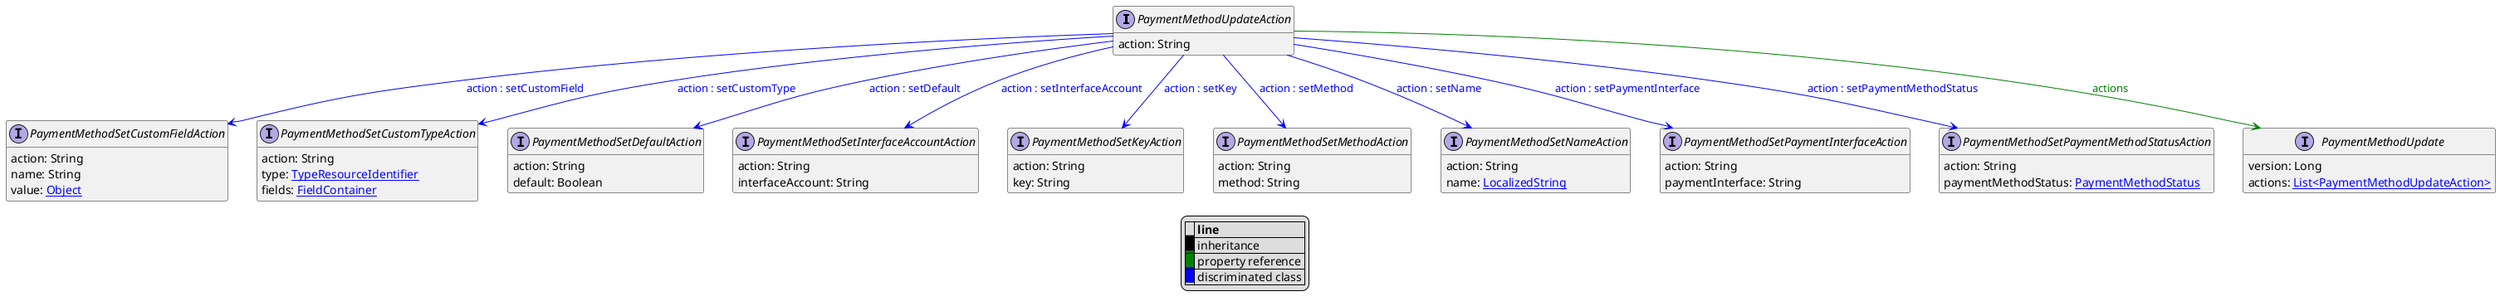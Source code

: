 @startuml

hide empty fields
hide empty methods
legend
|= |= line |
|<back:black>   </back>| inheritance |
|<back:green>   </back>| property reference |
|<back:blue>   </back>| discriminated class |
endlegend
interface PaymentMethodUpdateAction [[PaymentMethodUpdateAction.svg]]  {
    action: String
}


interface PaymentMethodSetCustomFieldAction [[PaymentMethodSetCustomFieldAction.svg]]  {
    action: String
    name: String
    value: [[Object.svg Object]]
}
interface PaymentMethodSetCustomTypeAction [[PaymentMethodSetCustomTypeAction.svg]]  {
    action: String
    type: [[TypeResourceIdentifier.svg TypeResourceIdentifier]]
    fields: [[FieldContainer.svg FieldContainer]]
}
interface PaymentMethodSetDefaultAction [[PaymentMethodSetDefaultAction.svg]]  {
    action: String
    default: Boolean
}
interface PaymentMethodSetInterfaceAccountAction [[PaymentMethodSetInterfaceAccountAction.svg]]  {
    action: String
    interfaceAccount: String
}
interface PaymentMethodSetKeyAction [[PaymentMethodSetKeyAction.svg]]  {
    action: String
    key: String
}
interface PaymentMethodSetMethodAction [[PaymentMethodSetMethodAction.svg]]  {
    action: String
    method: String
}
interface PaymentMethodSetNameAction [[PaymentMethodSetNameAction.svg]]  {
    action: String
    name: [[LocalizedString.svg LocalizedString]]
}
interface PaymentMethodSetPaymentInterfaceAction [[PaymentMethodSetPaymentInterfaceAction.svg]]  {
    action: String
    paymentInterface: String
}
interface PaymentMethodSetPaymentMethodStatusAction [[PaymentMethodSetPaymentMethodStatusAction.svg]]  {
    action: String
    paymentMethodStatus: [[PaymentMethodStatus.svg PaymentMethodStatus]]
}
interface PaymentMethodUpdate [[PaymentMethodUpdate.svg]]  {
    version: Long
    actions: [[PaymentMethodUpdateAction.svg List<PaymentMethodUpdateAction>]]
}
PaymentMethodUpdateAction --> PaymentMethodSetCustomFieldAction #blue;text:blue : "action : setCustomField"
PaymentMethodUpdateAction --> PaymentMethodSetCustomTypeAction #blue;text:blue : "action : setCustomType"
PaymentMethodUpdateAction --> PaymentMethodSetDefaultAction #blue;text:blue : "action : setDefault"
PaymentMethodUpdateAction --> PaymentMethodSetInterfaceAccountAction #blue;text:blue : "action : setInterfaceAccount"
PaymentMethodUpdateAction --> PaymentMethodSetKeyAction #blue;text:blue : "action : setKey"
PaymentMethodUpdateAction --> PaymentMethodSetMethodAction #blue;text:blue : "action : setMethod"
PaymentMethodUpdateAction --> PaymentMethodSetNameAction #blue;text:blue : "action : setName"
PaymentMethodUpdateAction --> PaymentMethodSetPaymentInterfaceAction #blue;text:blue : "action : setPaymentInterface"
PaymentMethodUpdateAction --> PaymentMethodSetPaymentMethodStatusAction #blue;text:blue : "action : setPaymentMethodStatus"
PaymentMethodUpdateAction --> PaymentMethodUpdate #green;text:green : "actions"
@enduml
